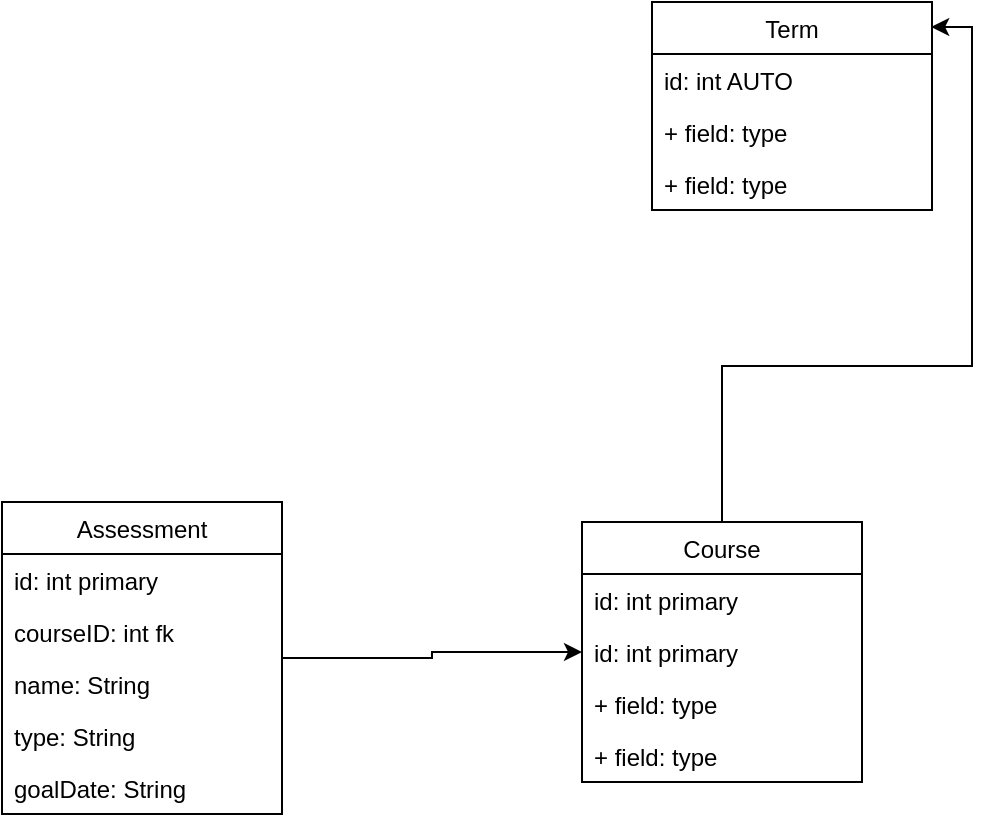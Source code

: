 <mxfile version="13.0.3" type="device"><diagram id="iBXDA67cHcchtukGtevX" name="Page-1"><mxGraphModel dx="754" dy="463" grid="1" gridSize="10" guides="1" tooltips="1" connect="1" arrows="1" fold="1" page="1" pageScale="1" pageWidth="850" pageHeight="1100" math="0" shadow="0"><root><mxCell id="0"/><mxCell id="1" parent="0"/><mxCell id="MAv6kuDOQkmlAfFo8eeo-2" value="Term" style="swimlane;fontStyle=0;childLayout=stackLayout;horizontal=1;startSize=26;fillColor=none;horizontalStack=0;resizeParent=1;resizeParentMax=0;resizeLast=0;collapsible=1;marginBottom=0;" vertex="1" parent="1"><mxGeometry x="355" y="320" width="140" height="104" as="geometry"><mxRectangle x="100" y="480" width="60" height="26" as="alternateBounds"/></mxGeometry></mxCell><mxCell id="MAv6kuDOQkmlAfFo8eeo-3" value="id: int AUTO" style="text;strokeColor=none;fillColor=none;align=left;verticalAlign=top;spacingLeft=4;spacingRight=4;overflow=hidden;rotatable=0;points=[[0,0.5],[1,0.5]];portConstraint=eastwest;" vertex="1" parent="MAv6kuDOQkmlAfFo8eeo-2"><mxGeometry y="26" width="140" height="26" as="geometry"/></mxCell><mxCell id="MAv6kuDOQkmlAfFo8eeo-4" value="+ field: type" style="text;strokeColor=none;fillColor=none;align=left;verticalAlign=top;spacingLeft=4;spacingRight=4;overflow=hidden;rotatable=0;points=[[0,0.5],[1,0.5]];portConstraint=eastwest;" vertex="1" parent="MAv6kuDOQkmlAfFo8eeo-2"><mxGeometry y="52" width="140" height="26" as="geometry"/></mxCell><mxCell id="MAv6kuDOQkmlAfFo8eeo-5" value="+ field: type" style="text;strokeColor=none;fillColor=none;align=left;verticalAlign=top;spacingLeft=4;spacingRight=4;overflow=hidden;rotatable=0;points=[[0,0.5],[1,0.5]];portConstraint=eastwest;" vertex="1" parent="MAv6kuDOQkmlAfFo8eeo-2"><mxGeometry y="78" width="140" height="26" as="geometry"/></mxCell><mxCell id="MAv6kuDOQkmlAfFo8eeo-17" style="edgeStyle=orthogonalEdgeStyle;rounded=0;orthogonalLoop=1;jettySize=auto;html=1;" edge="1" parent="1" source="MAv6kuDOQkmlAfFo8eeo-10" target="MAv6kuDOQkmlAfFo8eeo-6"><mxGeometry relative="1" as="geometry"/></mxCell><mxCell id="MAv6kuDOQkmlAfFo8eeo-10" value="Assessment" style="swimlane;fontStyle=0;childLayout=stackLayout;horizontal=1;startSize=26;fillColor=none;horizontalStack=0;resizeParent=1;resizeParentMax=0;resizeLast=0;collapsible=1;marginBottom=0;" vertex="1" parent="1"><mxGeometry x="30" y="570" width="140" height="156" as="geometry"/></mxCell><mxCell id="MAv6kuDOQkmlAfFo8eeo-11" value="id: int primary" style="text;strokeColor=none;fillColor=none;align=left;verticalAlign=top;spacingLeft=4;spacingRight=4;overflow=hidden;rotatable=0;points=[[0,0.5],[1,0.5]];portConstraint=eastwest;" vertex="1" parent="MAv6kuDOQkmlAfFo8eeo-10"><mxGeometry y="26" width="140" height="26" as="geometry"/></mxCell><mxCell id="MAv6kuDOQkmlAfFo8eeo-16" value="courseID: int fk" style="text;strokeColor=none;fillColor=none;align=left;verticalAlign=top;spacingLeft=4;spacingRight=4;overflow=hidden;rotatable=0;points=[[0,0.5],[1,0.5]];portConstraint=eastwest;" vertex="1" parent="MAv6kuDOQkmlAfFo8eeo-10"><mxGeometry y="52" width="140" height="26" as="geometry"/></mxCell><mxCell id="MAv6kuDOQkmlAfFo8eeo-12" value="name: String" style="text;strokeColor=none;fillColor=none;align=left;verticalAlign=top;spacingLeft=4;spacingRight=4;overflow=hidden;rotatable=0;points=[[0,0.5],[1,0.5]];portConstraint=eastwest;" vertex="1" parent="MAv6kuDOQkmlAfFo8eeo-10"><mxGeometry y="78" width="140" height="26" as="geometry"/></mxCell><mxCell id="MAv6kuDOQkmlAfFo8eeo-13" value="type: String" style="text;strokeColor=none;fillColor=none;align=left;verticalAlign=top;spacingLeft=4;spacingRight=4;overflow=hidden;rotatable=0;points=[[0,0.5],[1,0.5]];portConstraint=eastwest;" vertex="1" parent="MAv6kuDOQkmlAfFo8eeo-10"><mxGeometry y="104" width="140" height="26" as="geometry"/></mxCell><mxCell id="MAv6kuDOQkmlAfFo8eeo-15" value="goalDate: String" style="text;strokeColor=none;fillColor=none;align=left;verticalAlign=top;spacingLeft=4;spacingRight=4;overflow=hidden;rotatable=0;points=[[0,0.5],[1,0.5]];portConstraint=eastwest;" vertex="1" parent="MAv6kuDOQkmlAfFo8eeo-10"><mxGeometry y="130" width="140" height="26" as="geometry"/></mxCell><mxCell id="MAv6kuDOQkmlAfFo8eeo-18" style="edgeStyle=orthogonalEdgeStyle;rounded=0;orthogonalLoop=1;jettySize=auto;html=1;entryX=0.997;entryY=0.12;entryDx=0;entryDy=0;entryPerimeter=0;" edge="1" parent="1" source="MAv6kuDOQkmlAfFo8eeo-6" target="MAv6kuDOQkmlAfFo8eeo-2"><mxGeometry relative="1" as="geometry"/></mxCell><mxCell id="MAv6kuDOQkmlAfFo8eeo-6" value="Course" style="swimlane;fontStyle=0;childLayout=stackLayout;horizontal=1;startSize=26;fillColor=none;horizontalStack=0;resizeParent=1;resizeParentMax=0;resizeLast=0;collapsible=1;marginBottom=0;" vertex="1" parent="1"><mxGeometry x="320" y="580" width="140" height="130" as="geometry"/></mxCell><mxCell id="MAv6kuDOQkmlAfFo8eeo-7" value="id: int primary" style="text;strokeColor=none;fillColor=none;align=left;verticalAlign=top;spacingLeft=4;spacingRight=4;overflow=hidden;rotatable=0;points=[[0,0.5],[1,0.5]];portConstraint=eastwest;" vertex="1" parent="MAv6kuDOQkmlAfFo8eeo-6"><mxGeometry y="26" width="140" height="26" as="geometry"/></mxCell><mxCell id="MAv6kuDOQkmlAfFo8eeo-19" value="id: int primary" style="text;strokeColor=none;fillColor=none;align=left;verticalAlign=top;spacingLeft=4;spacingRight=4;overflow=hidden;rotatable=0;points=[[0,0.5],[1,0.5]];portConstraint=eastwest;" vertex="1" parent="MAv6kuDOQkmlAfFo8eeo-6"><mxGeometry y="52" width="140" height="26" as="geometry"/></mxCell><mxCell id="MAv6kuDOQkmlAfFo8eeo-8" value="+ field: type" style="text;strokeColor=none;fillColor=none;align=left;verticalAlign=top;spacingLeft=4;spacingRight=4;overflow=hidden;rotatable=0;points=[[0,0.5],[1,0.5]];portConstraint=eastwest;" vertex="1" parent="MAv6kuDOQkmlAfFo8eeo-6"><mxGeometry y="78" width="140" height="26" as="geometry"/></mxCell><mxCell id="MAv6kuDOQkmlAfFo8eeo-9" value="+ field: type" style="text;strokeColor=none;fillColor=none;align=left;verticalAlign=top;spacingLeft=4;spacingRight=4;overflow=hidden;rotatable=0;points=[[0,0.5],[1,0.5]];portConstraint=eastwest;" vertex="1" parent="MAv6kuDOQkmlAfFo8eeo-6"><mxGeometry y="104" width="140" height="26" as="geometry"/></mxCell></root></mxGraphModel></diagram></mxfile>